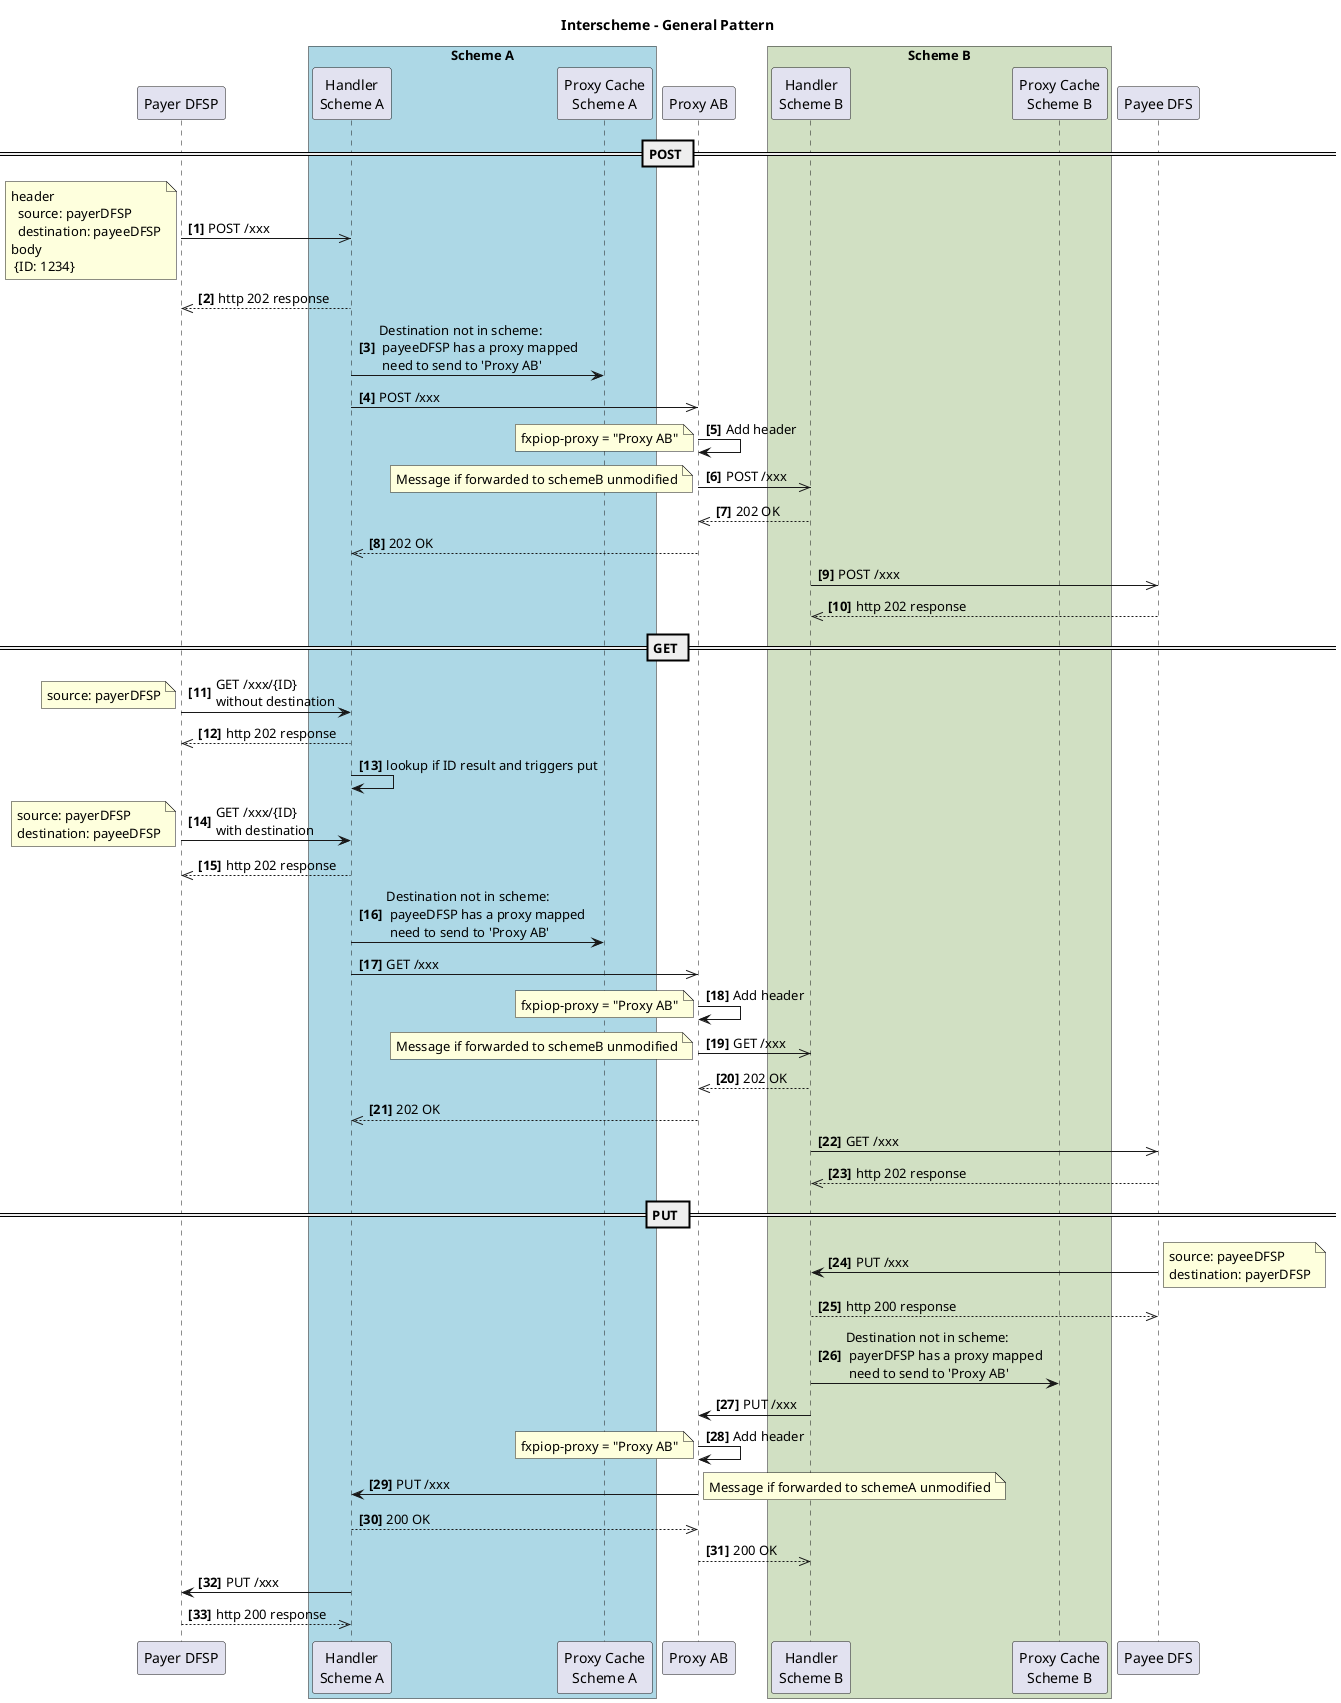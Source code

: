 @startuml Interscheme - Happy path

title Interscheme - General Pattern

participant "Payer DFSP" as payerDFSP
box "Scheme A" #LightBlue
    participant "Handler\nScheme A" as schemeA
    participant "Proxy Cache\nScheme A" as pc_A
end box
participant "Proxy AB" as xnp
box "Scheme B" #d1e0c3
    participant "Handler\nScheme B" as schemeB
    participant "Proxy Cache\nScheme B" as pc_B
end box
participant "Payee DFS" as payeeDFSP

autonumber 1 "<b>[0]"

== POST ==
payerDFSP ->> schemeA: POST /xxx
note left
header
  source: payerDFSP
  destination: payeeDFSP
body
 {ID: 1234}
end note
schemeA-->>payerDFSP: http 202 response
schemeA -> pc_A: Destination not in scheme:\n payeeDFSP has a proxy mapped\n need to send to 'Proxy AB'
schemeA ->> xnp: POST /xxx
xnp->xnp: Add header
    note left
    fxpiop-proxy = "Proxy AB"
    end note
xnp ->> schemeB: POST /xxx
note left
Message if forwarded to schemeB unmodified
end note
    
schemeB -->> xnp: 202 OK
xnp -->> schemeA: 202 OK

schemeB ->> payeeDFSP: POST /xxx
payeeDFSP-->>schemeB: http 202 response

== GET ==
payerDFSP -> schemeA: GET /xxx/{ID} \nwithout destination
note left
  source: payerDFSP
end note
schemeA-->>payerDFSP: http 202 response

schemeA->schemeA: lookup if ID result and triggers put

payerDFSP -> schemeA: GET /xxx/{ID} \nwith destination
note left
  source: payerDFSP
  destination: payeeDFSP
end note
schemeA-->>payerDFSP: http 202 response

schemeA -> pc_A: Destination not in scheme:\n payeeDFSP has a proxy mapped\n need to send to 'Proxy AB'
schemeA ->> xnp: GET /xxx
xnp->xnp: Add header
    note left
    fxpiop-proxy = "Proxy AB"
    end note
xnp ->> schemeB: GET /xxx
note left
Message if forwarded to schemeB unmodified
end note
schemeB -->> xnp: 202 OK
xnp -->> schemeA: 202 OK

schemeB ->> payeeDFSP: GET /xxx
payeeDFSP-->>schemeB: http 202 response



== PUT ==


payeeDFSP -> schemeB: PUT /xxx
note right
    source: payeeDFSP
    destination: payerDFSP
end note
schemeB-->>payeeDFSP: http 200 response

schemeB -> pc_B: Destination not in scheme:\n payerDFSP has a proxy mapped\n need to send to 'Proxy AB'
schemeB -> xnp: PUT /xxx
xnp->xnp: Add header
    note left
    fxpiop-proxy = "Proxy AB"
    end note
xnp -> schemeA: PUT /xxx
note right
Message if forwarded to schemeA unmodified
end note
schemeA -->> xnp: 200 OK
xnp -->> schemeB: 200 OK

schemeA -> payerDFSP: PUT /xxx
payerDFSP-->>schemeA: http 200 response

@enduml